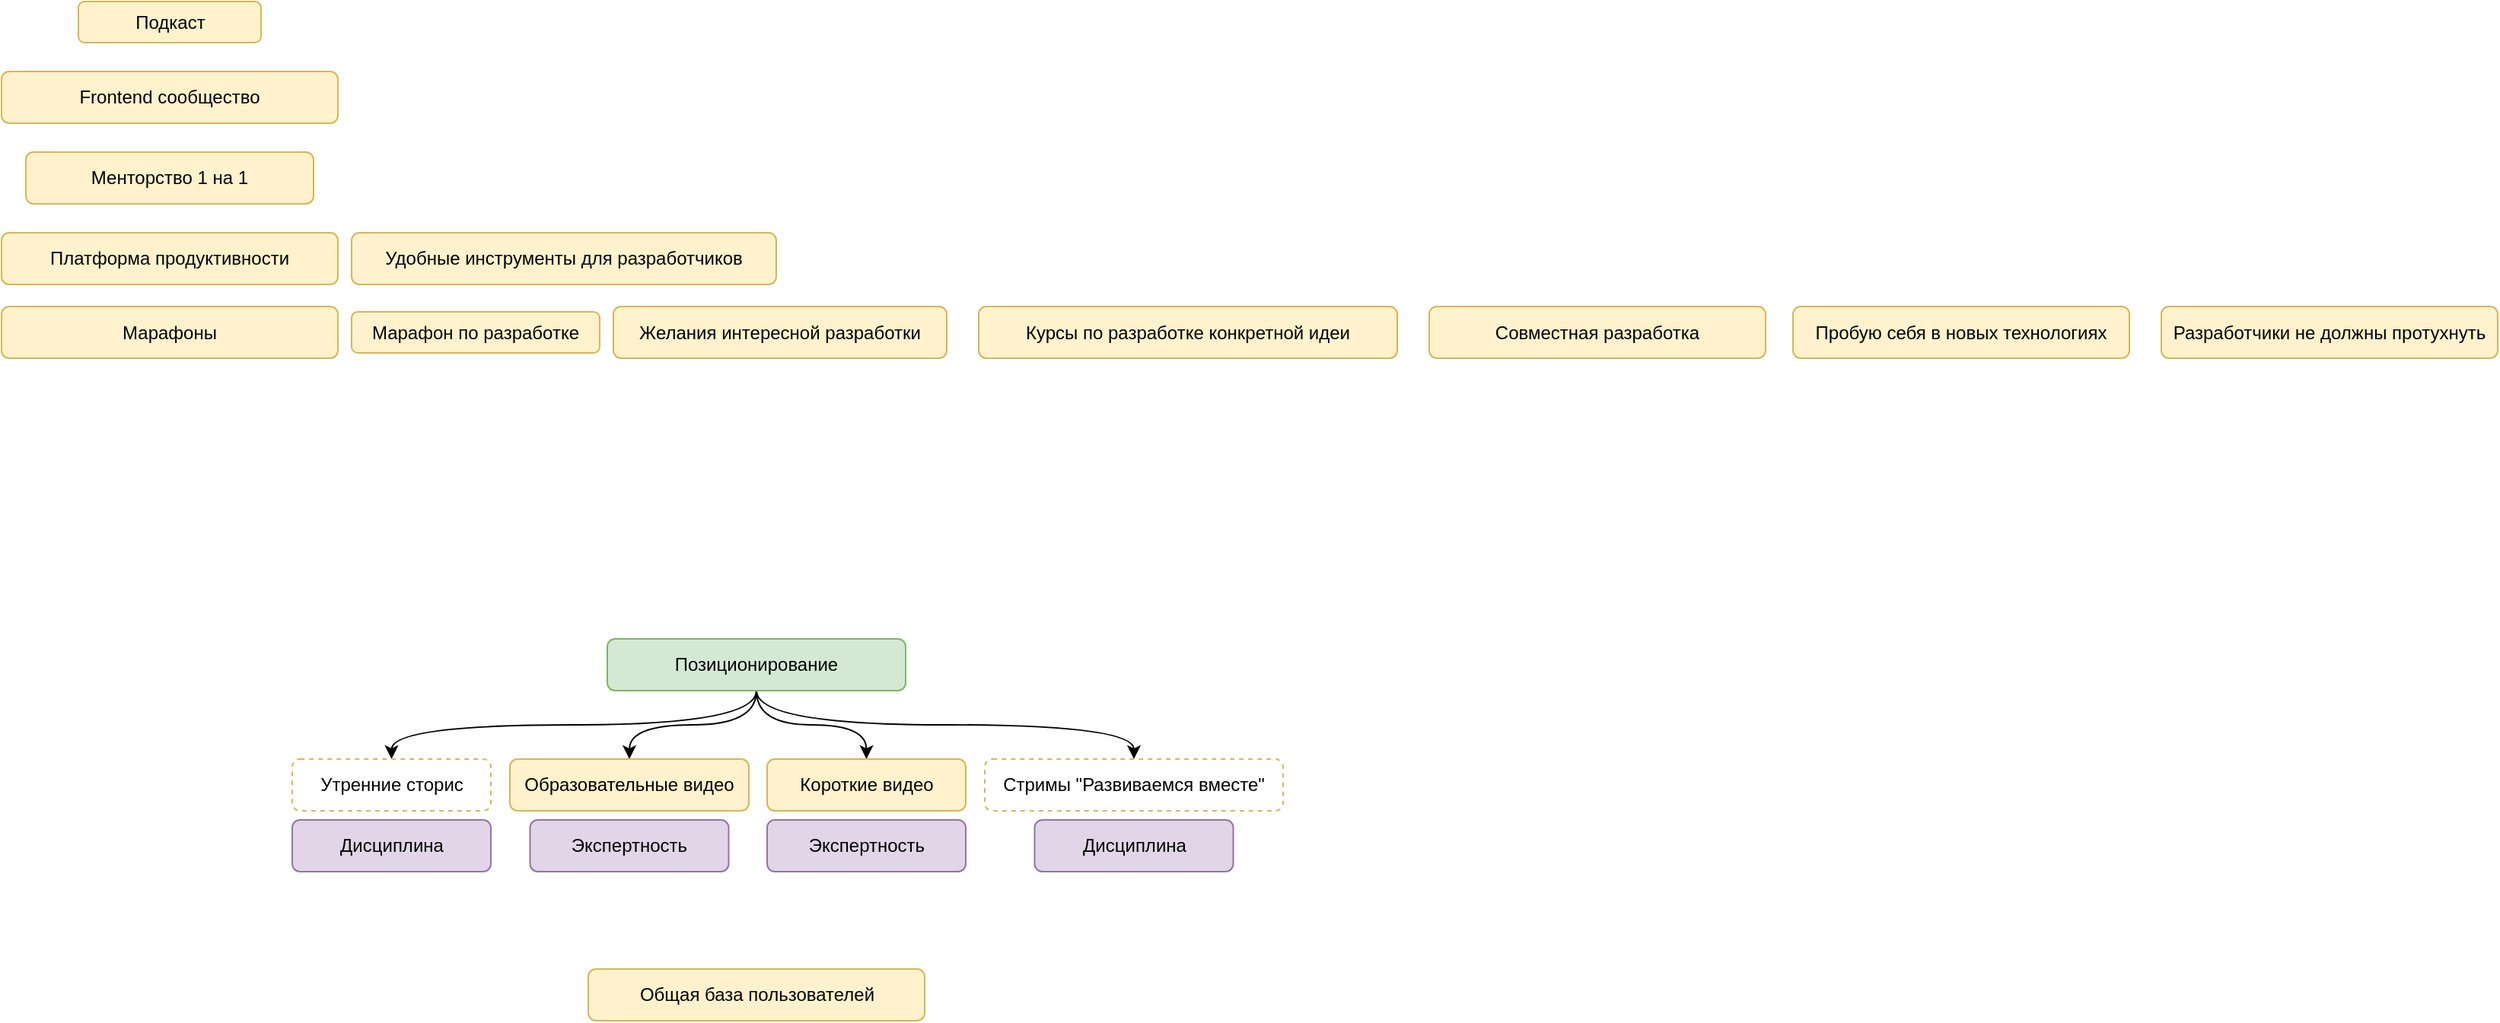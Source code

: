 <mxfile version="24.7.14">
  <diagram name="Page-1" id="jBkVt-Optu0iYYhwJYWD">
    <mxGraphModel dx="1793" dy="1789" grid="0" gridSize="10" guides="1" tooltips="1" connect="1" arrows="1" fold="1" page="0" pageScale="1" pageWidth="827" pageHeight="1169" math="0" shadow="0">
      <root>
        <mxCell id="0" />
        <mxCell id="1" parent="0" />
        <mxCell id="VgXSm631Y45OZsN6ZZmT-1" value="Подкаст" style="rounded=1;whiteSpace=wrap;html=1;fillColor=#fff2cc;strokeColor=#d6b656;" vertex="1" parent="1">
          <mxGeometry x="195.5" y="-499" width="120" height="27" as="geometry" />
        </mxCell>
        <mxCell id="VgXSm631Y45OZsN6ZZmT-3" value="Курсы по разработке конкретной идеи" style="rounded=1;whiteSpace=wrap;html=1;fillColor=#fff2cc;strokeColor=#d6b656;" vertex="1" parent="1">
          <mxGeometry x="787" y="-298.5" width="275" height="34" as="geometry" />
        </mxCell>
        <mxCell id="VgXSm631Y45OZsN6ZZmT-4" value="Желания интересной разработки" style="rounded=1;whiteSpace=wrap;html=1;fillColor=#fff2cc;strokeColor=#d6b656;" vertex="1" parent="1">
          <mxGeometry x="547" y="-298.5" width="219" height="34" as="geometry" />
        </mxCell>
        <mxCell id="VgXSm631Y45OZsN6ZZmT-5" value="Общая база пользователей" style="rounded=1;whiteSpace=wrap;html=1;fillColor=#fff2cc;strokeColor=#d6b656;" vertex="1" parent="1">
          <mxGeometry x="530.5" y="137" width="221" height="34" as="geometry" />
        </mxCell>
        <mxCell id="VgXSm631Y45OZsN6ZZmT-7" value="Марафоны" style="rounded=1;whiteSpace=wrap;html=1;fillColor=#fff2cc;strokeColor=#d6b656;" vertex="1" parent="1">
          <mxGeometry x="145" y="-298.5" width="221" height="34" as="geometry" />
        </mxCell>
        <mxCell id="VgXSm631Y45OZsN6ZZmT-8" value="Менторство 1 на 1" style="rounded=1;whiteSpace=wrap;html=1;fillColor=#fff2cc;strokeColor=#d6b656;" vertex="1" parent="1">
          <mxGeometry x="161" y="-400" width="189" height="34" as="geometry" />
        </mxCell>
        <mxCell id="VgXSm631Y45OZsN6ZZmT-9" value="Frontend сообщество" style="rounded=1;whiteSpace=wrap;html=1;fillColor=#fff2cc;strokeColor=#d6b656;" vertex="1" parent="1">
          <mxGeometry x="145" y="-453" width="221" height="34" as="geometry" />
        </mxCell>
        <mxCell id="VgXSm631Y45OZsN6ZZmT-10" value="Совместная разработка" style="rounded=1;whiteSpace=wrap;html=1;fillColor=#fff2cc;strokeColor=#d6b656;" vertex="1" parent="1">
          <mxGeometry x="1083" y="-298.5" width="221" height="34" as="geometry" />
        </mxCell>
        <mxCell id="VgXSm631Y45OZsN6ZZmT-19" style="edgeStyle=orthogonalEdgeStyle;rounded=0;orthogonalLoop=1;jettySize=auto;html=1;entryX=0.5;entryY=0;entryDx=0;entryDy=0;curved=1;exitX=0.5;exitY=1;exitDx=0;exitDy=0;" edge="1" parent="1" source="VgXSm631Y45OZsN6ZZmT-11" target="VgXSm631Y45OZsN6ZZmT-18">
          <mxGeometry relative="1" as="geometry" />
        </mxCell>
        <mxCell id="VgXSm631Y45OZsN6ZZmT-22" style="edgeStyle=orthogonalEdgeStyle;shape=connector;curved=1;rounded=0;orthogonalLoop=1;jettySize=auto;html=1;entryX=0.5;entryY=0;entryDx=0;entryDy=0;strokeColor=default;align=center;verticalAlign=middle;fontFamily=Helvetica;fontSize=11;fontColor=default;labelBackgroundColor=default;endArrow=classic;exitX=0.5;exitY=1;exitDx=0;exitDy=0;" edge="1" parent="1" source="VgXSm631Y45OZsN6ZZmT-11" target="VgXSm631Y45OZsN6ZZmT-20">
          <mxGeometry relative="1" as="geometry" />
        </mxCell>
        <mxCell id="VgXSm631Y45OZsN6ZZmT-24" style="edgeStyle=orthogonalEdgeStyle;shape=connector;curved=1;rounded=0;orthogonalLoop=1;jettySize=auto;html=1;entryX=0.5;entryY=0;entryDx=0;entryDy=0;strokeColor=default;align=center;verticalAlign=middle;fontFamily=Helvetica;fontSize=11;fontColor=default;labelBackgroundColor=default;endArrow=classic;exitX=0.5;exitY=1;exitDx=0;exitDy=0;" edge="1" parent="1" source="VgXSm631Y45OZsN6ZZmT-11" target="VgXSm631Y45OZsN6ZZmT-23">
          <mxGeometry relative="1" as="geometry" />
        </mxCell>
        <mxCell id="VgXSm631Y45OZsN6ZZmT-26" style="edgeStyle=orthogonalEdgeStyle;shape=connector;curved=1;rounded=0;orthogonalLoop=1;jettySize=auto;html=1;entryX=0.5;entryY=0;entryDx=0;entryDy=0;strokeColor=default;align=center;verticalAlign=middle;fontFamily=Helvetica;fontSize=11;fontColor=default;labelBackgroundColor=default;endArrow=classic;" edge="1" parent="1" source="VgXSm631Y45OZsN6ZZmT-11" target="VgXSm631Y45OZsN6ZZmT-25">
          <mxGeometry relative="1" as="geometry" />
        </mxCell>
        <mxCell id="VgXSm631Y45OZsN6ZZmT-11" value="Позиционирование" style="rounded=1;whiteSpace=wrap;html=1;fillColor=#d5e8d4;strokeColor=#82b366;" vertex="1" parent="1">
          <mxGeometry x="543" y="-80" width="196" height="34" as="geometry" />
        </mxCell>
        <mxCell id="VgXSm631Y45OZsN6ZZmT-13" value="Платформа продуктивности" style="rounded=1;whiteSpace=wrap;html=1;fillColor=#fff2cc;strokeColor=#d6b656;" vertex="1" parent="1">
          <mxGeometry x="145" y="-347" width="221" height="34" as="geometry" />
        </mxCell>
        <mxCell id="VgXSm631Y45OZsN6ZZmT-14" value="Разработчики не должны протухнуть" style="rounded=1;whiteSpace=wrap;html=1;fillColor=#fff2cc;strokeColor=#d6b656;" vertex="1" parent="1">
          <mxGeometry x="1564" y="-298.5" width="221" height="34" as="geometry" />
        </mxCell>
        <mxCell id="VgXSm631Y45OZsN6ZZmT-15" value="Удобные инструменты для разработчиков" style="rounded=1;whiteSpace=wrap;html=1;fillColor=#fff2cc;strokeColor=#d6b656;" vertex="1" parent="1">
          <mxGeometry x="375" y="-347" width="279" height="34" as="geometry" />
        </mxCell>
        <mxCell id="VgXSm631Y45OZsN6ZZmT-17" value="Пробую себя в новых технологиях" style="rounded=1;whiteSpace=wrap;html=1;fillColor=#fff2cc;strokeColor=#d6b656;" vertex="1" parent="1">
          <mxGeometry x="1322" y="-298.5" width="221" height="34" as="geometry" />
        </mxCell>
        <mxCell id="VgXSm631Y45OZsN6ZZmT-18" value="Стримы &quot;Развиваемся вместе&quot;" style="rounded=1;whiteSpace=wrap;html=1;fillColor=none;strokeColor=#d6b656;dashed=1;" vertex="1" parent="1">
          <mxGeometry x="791" y="-1" width="196" height="34" as="geometry" />
        </mxCell>
        <mxCell id="VgXSm631Y45OZsN6ZZmT-20" value="Утренние сторис" style="rounded=1;whiteSpace=wrap;html=1;fillColor=none;strokeColor=#d6b656;dashed=1;" vertex="1" parent="1">
          <mxGeometry x="336" y="-1" width="130.5" height="34" as="geometry" />
        </mxCell>
        <mxCell id="VgXSm631Y45OZsN6ZZmT-23" value="Короткие видео" style="rounded=1;whiteSpace=wrap;html=1;fillColor=#fff2cc;strokeColor=#d6b656;" vertex="1" parent="1">
          <mxGeometry x="648" y="-1" width="130.5" height="34" as="geometry" />
        </mxCell>
        <mxCell id="VgXSm631Y45OZsN6ZZmT-25" value="Образовательные видео" style="rounded=1;whiteSpace=wrap;html=1;fillColor=#fff2cc;strokeColor=#d6b656;" vertex="1" parent="1">
          <mxGeometry x="479" y="-1" width="157" height="34" as="geometry" />
        </mxCell>
        <mxCell id="VgXSm631Y45OZsN6ZZmT-27" value="Дисциплина" style="rounded=1;whiteSpace=wrap;html=1;fillColor=#e1d5e7;strokeColor=#9673a6;" vertex="1" parent="1">
          <mxGeometry x="336" y="39" width="130.5" height="34" as="geometry" />
        </mxCell>
        <mxCell id="VgXSm631Y45OZsN6ZZmT-28" value="Экспертность" style="rounded=1;whiteSpace=wrap;html=1;fillColor=#e1d5e7;strokeColor=#9673a6;" vertex="1" parent="1">
          <mxGeometry x="492.25" y="39" width="130.5" height="34" as="geometry" />
        </mxCell>
        <mxCell id="VgXSm631Y45OZsN6ZZmT-29" value="Экспертность" style="rounded=1;whiteSpace=wrap;html=1;fillColor=#e1d5e7;strokeColor=#9673a6;" vertex="1" parent="1">
          <mxGeometry x="648" y="39" width="130.5" height="34" as="geometry" />
        </mxCell>
        <mxCell id="VgXSm631Y45OZsN6ZZmT-30" value="Дисциплина" style="rounded=1;whiteSpace=wrap;html=1;fillColor=#e1d5e7;strokeColor=#9673a6;" vertex="1" parent="1">
          <mxGeometry x="823.75" y="39" width="130.5" height="34" as="geometry" />
        </mxCell>
        <mxCell id="VgXSm631Y45OZsN6ZZmT-31" value="Марафон по разработке" style="rounded=1;whiteSpace=wrap;html=1;fillColor=#fff2cc;strokeColor=#d6b656;" vertex="1" parent="1">
          <mxGeometry x="375" y="-295" width="163" height="27" as="geometry" />
        </mxCell>
      </root>
    </mxGraphModel>
  </diagram>
</mxfile>
